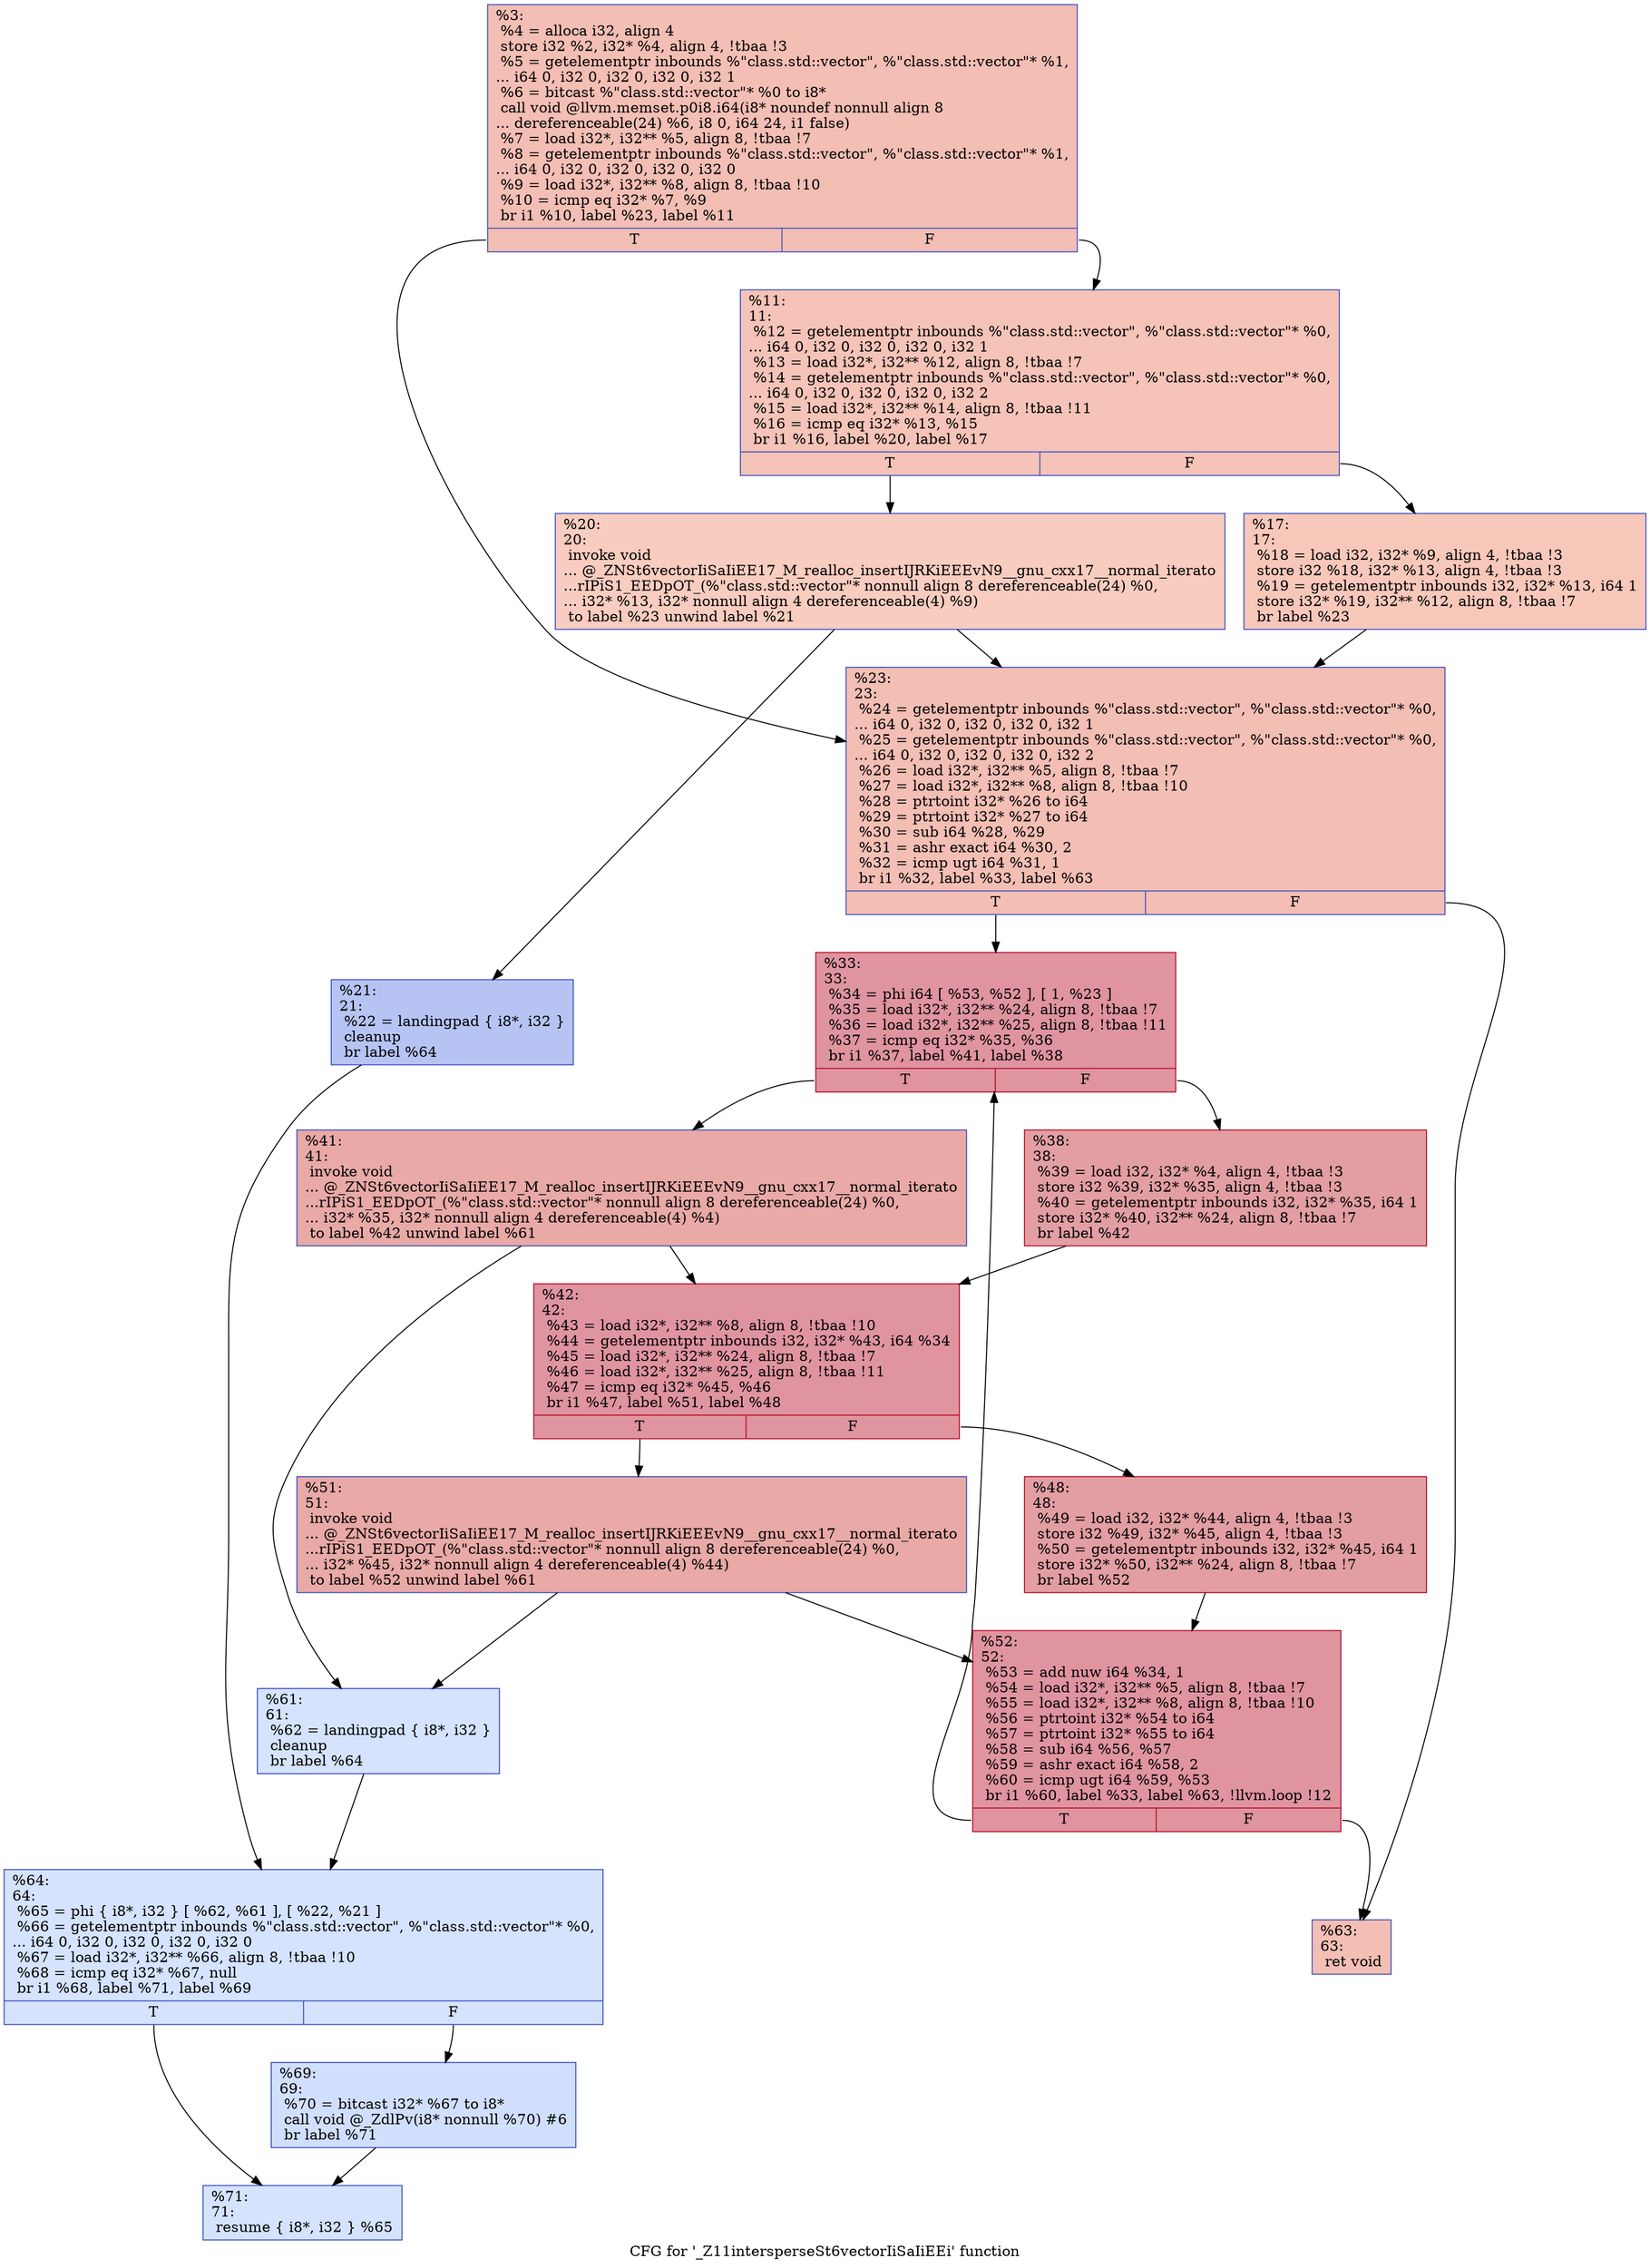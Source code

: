 digraph "CFG for '_Z11intersperseSt6vectorIiSaIiEEi' function" {
	label="CFG for '_Z11intersperseSt6vectorIiSaIiEEi' function";

	Node0x5609d32126c0 [shape=record,color="#3d50c3ff", style=filled, fillcolor="#e36c5570",label="{%3:\l  %4 = alloca i32, align 4\l  store i32 %2, i32* %4, align 4, !tbaa !3\l  %5 = getelementptr inbounds %\"class.std::vector\", %\"class.std::vector\"* %1,\l... i64 0, i32 0, i32 0, i32 0, i32 1\l  %6 = bitcast %\"class.std::vector\"* %0 to i8*\l  call void @llvm.memset.p0i8.i64(i8* noundef nonnull align 8\l... dereferenceable(24) %6, i8 0, i64 24, i1 false)\l  %7 = load i32*, i32** %5, align 8, !tbaa !7\l  %8 = getelementptr inbounds %\"class.std::vector\", %\"class.std::vector\"* %1,\l... i64 0, i32 0, i32 0, i32 0, i32 0\l  %9 = load i32*, i32** %8, align 8, !tbaa !10\l  %10 = icmp eq i32* %7, %9\l  br i1 %10, label %23, label %11\l|{<s0>T|<s1>F}}"];
	Node0x5609d32126c0:s0 -> Node0x5609d3212dd0;
	Node0x5609d32126c0:s1 -> Node0x5609d3214470;
	Node0x5609d3214470 [shape=record,color="#3d50c3ff", style=filled, fillcolor="#e8765c70",label="{%11:\l11:                                               \l  %12 = getelementptr inbounds %\"class.std::vector\", %\"class.std::vector\"* %0,\l... i64 0, i32 0, i32 0, i32 0, i32 1\l  %13 = load i32*, i32** %12, align 8, !tbaa !7\l  %14 = getelementptr inbounds %\"class.std::vector\", %\"class.std::vector\"* %0,\l... i64 0, i32 0, i32 0, i32 0, i32 2\l  %15 = load i32*, i32** %14, align 8, !tbaa !11\l  %16 = icmp eq i32* %13, %15\l  br i1 %16, label %20, label %17\l|{<s0>T|<s1>F}}"];
	Node0x5609d3214470:s0 -> Node0x5609d3215050;
	Node0x5609d3214470:s1 -> Node0x5609d32150e0;
	Node0x5609d32150e0 [shape=record,color="#3d50c3ff", style=filled, fillcolor="#ec7f6370",label="{%17:\l17:                                               \l  %18 = load i32, i32* %9, align 4, !tbaa !3\l  store i32 %18, i32* %13, align 4, !tbaa !3\l  %19 = getelementptr inbounds i32, i32* %13, i64 1\l  store i32* %19, i32** %12, align 8, !tbaa !7\l  br label %23\l}"];
	Node0x5609d32150e0 -> Node0x5609d3212dd0;
	Node0x5609d3215050 [shape=record,color="#3d50c3ff", style=filled, fillcolor="#f08b6e70",label="{%20:\l20:                                               \l  invoke void\l... @_ZNSt6vectorIiSaIiEE17_M_realloc_insertIJRKiEEEvN9__gnu_cxx17__normal_iterato\l...rIPiS1_EEDpOT_(%\"class.std::vector\"* nonnull align 8 dereferenceable(24) %0,\l... i32* %13, i32* nonnull align 4 dereferenceable(4) %9)\l          to label %23 unwind label %21\l}"];
	Node0x5609d3215050 -> Node0x5609d3212dd0;
	Node0x5609d3215050 -> Node0x5609d3215b80;
	Node0x5609d3215b80 [shape=record,color="#3d50c3ff", style=filled, fillcolor="#5b7ae570",label="{%21:\l21:                                               \l  %22 = landingpad \{ i8*, i32 \}\l          cleanup\l  br label %64\l}"];
	Node0x5609d3215b80 -> Node0x5609d3216170;
	Node0x5609d3212dd0 [shape=record,color="#3d50c3ff", style=filled, fillcolor="#e36c5570",label="{%23:\l23:                                               \l  %24 = getelementptr inbounds %\"class.std::vector\", %\"class.std::vector\"* %0,\l... i64 0, i32 0, i32 0, i32 0, i32 1\l  %25 = getelementptr inbounds %\"class.std::vector\", %\"class.std::vector\"* %0,\l... i64 0, i32 0, i32 0, i32 0, i32 2\l  %26 = load i32*, i32** %5, align 8, !tbaa !7\l  %27 = load i32*, i32** %8, align 8, !tbaa !10\l  %28 = ptrtoint i32* %26 to i64\l  %29 = ptrtoint i32* %27 to i64\l  %30 = sub i64 %28, %29\l  %31 = ashr exact i64 %30, 2\l  %32 = icmp ugt i64 %31, 1\l  br i1 %32, label %33, label %63\l|{<s0>T|<s1>F}}"];
	Node0x5609d3212dd0:s0 -> Node0x5609d3216fc0;
	Node0x5609d3212dd0:s1 -> Node0x5609d3217010;
	Node0x5609d3216fc0 [shape=record,color="#b70d28ff", style=filled, fillcolor="#b70d2870",label="{%33:\l33:                                               \l  %34 = phi i64 [ %53, %52 ], [ 1, %23 ]\l  %35 = load i32*, i32** %24, align 8, !tbaa !7\l  %36 = load i32*, i32** %25, align 8, !tbaa !11\l  %37 = icmp eq i32* %35, %36\l  br i1 %37, label %41, label %38\l|{<s0>T|<s1>F}}"];
	Node0x5609d3216fc0:s0 -> Node0x5609d3217a00;
	Node0x5609d3216fc0:s1 -> Node0x5609d3217a90;
	Node0x5609d3217a90 [shape=record,color="#b70d28ff", style=filled, fillcolor="#be242e70",label="{%38:\l38:                                               \l  %39 = load i32, i32* %4, align 4, !tbaa !3\l  store i32 %39, i32* %35, align 4, !tbaa !3\l  %40 = getelementptr inbounds i32, i32* %35, i64 1\l  store i32* %40, i32** %24, align 8, !tbaa !7\l  br label %42\l}"];
	Node0x5609d3217a90 -> Node0x5609d3217e00;
	Node0x5609d3217a00 [shape=record,color="#3d50c3ff", style=filled, fillcolor="#ca3b3770",label="{%41:\l41:                                               \l  invoke void\l... @_ZNSt6vectorIiSaIiEE17_M_realloc_insertIJRKiEEEvN9__gnu_cxx17__normal_iterato\l...rIPiS1_EEDpOT_(%\"class.std::vector\"* nonnull align 8 dereferenceable(24) %0,\l... i32* %35, i32* nonnull align 4 dereferenceable(4) %4)\l          to label %42 unwind label %61\l}"];
	Node0x5609d3217a00 -> Node0x5609d3217e00;
	Node0x5609d3217a00 -> Node0x5609d3217f30;
	Node0x5609d3217e00 [shape=record,color="#b70d28ff", style=filled, fillcolor="#b70d2870",label="{%42:\l42:                                               \l  %43 = load i32*, i32** %8, align 8, !tbaa !10\l  %44 = getelementptr inbounds i32, i32* %43, i64 %34\l  %45 = load i32*, i32** %24, align 8, !tbaa !7\l  %46 = load i32*, i32** %25, align 8, !tbaa !11\l  %47 = icmp eq i32* %45, %46\l  br i1 %47, label %51, label %48\l|{<s0>T|<s1>F}}"];
	Node0x5609d3217e00:s0 -> Node0x5609d3218350;
	Node0x5609d3217e00:s1 -> Node0x5609d32183a0;
	Node0x5609d32183a0 [shape=record,color="#b70d28ff", style=filled, fillcolor="#be242e70",label="{%48:\l48:                                               \l  %49 = load i32, i32* %44, align 4, !tbaa !3\l  store i32 %49, i32* %45, align 4, !tbaa !3\l  %50 = getelementptr inbounds i32, i32* %45, i64 1\l  store i32* %50, i32** %24, align 8, !tbaa !7\l  br label %52\l}"];
	Node0x5609d32183a0 -> Node0x5609d3217140;
	Node0x5609d3218350 [shape=record,color="#3d50c3ff", style=filled, fillcolor="#ca3b3770",label="{%51:\l51:                                               \l  invoke void\l... @_ZNSt6vectorIiSaIiEE17_M_realloc_insertIJRKiEEEvN9__gnu_cxx17__normal_iterato\l...rIPiS1_EEDpOT_(%\"class.std::vector\"* nonnull align 8 dereferenceable(24) %0,\l... i32* %45, i32* nonnull align 4 dereferenceable(4) %44)\l          to label %52 unwind label %61\l}"];
	Node0x5609d3218350 -> Node0x5609d3217140;
	Node0x5609d3218350 -> Node0x5609d3217f30;
	Node0x5609d3217140 [shape=record,color="#b70d28ff", style=filled, fillcolor="#b70d2870",label="{%52:\l52:                                               \l  %53 = add nuw i64 %34, 1\l  %54 = load i32*, i32** %5, align 8, !tbaa !7\l  %55 = load i32*, i32** %8, align 8, !tbaa !10\l  %56 = ptrtoint i32* %54 to i64\l  %57 = ptrtoint i32* %55 to i64\l  %58 = sub i64 %56, %57\l  %59 = ashr exact i64 %58, 2\l  %60 = icmp ugt i64 %59, %53\l  br i1 %60, label %33, label %63, !llvm.loop !12\l|{<s0>T|<s1>F}}"];
	Node0x5609d3217140:s0 -> Node0x5609d3216fc0;
	Node0x5609d3217140:s1 -> Node0x5609d3217010;
	Node0x5609d3217f30 [shape=record,color="#3d50c3ff", style=filled, fillcolor="#a1c0ff70",label="{%61:\l61:                                               \l  %62 = landingpad \{ i8*, i32 \}\l          cleanup\l  br label %64\l}"];
	Node0x5609d3217f30 -> Node0x5609d3216170;
	Node0x5609d3217010 [shape=record,color="#3d50c3ff", style=filled, fillcolor="#e36c5570",label="{%63:\l63:                                               \l  ret void\l}"];
	Node0x5609d3216170 [shape=record,color="#3d50c3ff", style=filled, fillcolor="#a1c0ff70",label="{%64:\l64:                                               \l  %65 = phi \{ i8*, i32 \} [ %62, %61 ], [ %22, %21 ]\l  %66 = getelementptr inbounds %\"class.std::vector\", %\"class.std::vector\"* %0,\l... i64 0, i32 0, i32 0, i32 0, i32 0\l  %67 = load i32*, i32** %66, align 8, !tbaa !10\l  %68 = icmp eq i32* %67, null\l  br i1 %68, label %71, label %69\l|{<s0>T|<s1>F}}"];
	Node0x5609d3216170:s0 -> Node0x5609d3219630;
	Node0x5609d3216170:s1 -> Node0x5609d3219680;
	Node0x5609d3219680 [shape=record,color="#3d50c3ff", style=filled, fillcolor="#96b7ff70",label="{%69:\l69:                                               \l  %70 = bitcast i32* %67 to i8*\l  call void @_ZdlPv(i8* nonnull %70) #6\l  br label %71\l}"];
	Node0x5609d3219680 -> Node0x5609d3219630;
	Node0x5609d3219630 [shape=record,color="#3d50c3ff", style=filled, fillcolor="#a1c0ff70",label="{%71:\l71:                                               \l  resume \{ i8*, i32 \} %65\l}"];
}
